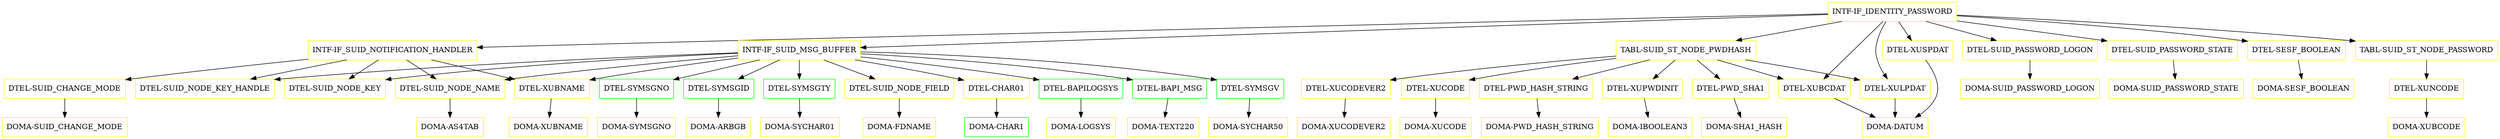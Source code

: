 digraph G {
  "INTF-IF_IDENTITY_PASSWORD" [shape=box,color=yellow];
  "INTF-IF_SUID_NOTIFICATION_HANDLER" [shape=box,color=yellow,URL="./INTF_IF_SUID_NOTIFICATION_HANDLER.html"];
  "DTEL-SUID_CHANGE_MODE" [shape=box,color=yellow,URL="./DTEL_SUID_CHANGE_MODE.html"];
  "DOMA-SUID_CHANGE_MODE" [shape=box,color=yellow,URL="./DOMA_SUID_CHANGE_MODE.html"];
  "DTEL-SUID_NODE_KEY_HANDLE" [shape=box,color=yellow,URL="./DTEL_SUID_NODE_KEY_HANDLE.html"];
  "DTEL-SUID_NODE_KEY" [shape=box,color=yellow,URL="./DTEL_SUID_NODE_KEY.html"];
  "DTEL-SUID_NODE_NAME" [shape=box,color=yellow,URL="./DTEL_SUID_NODE_NAME.html"];
  "DOMA-AS4TAB" [shape=box,color=yellow,URL="./DOMA_AS4TAB.html"];
  "DTEL-XUBNAME" [shape=box,color=yellow,URL="./DTEL_XUBNAME.html"];
  "DOMA-XUBNAME" [shape=box,color=yellow,URL="./DOMA_XUBNAME.html"];
  "INTF-IF_SUID_MSG_BUFFER" [shape=box,color=yellow,URL="./INTF_IF_SUID_MSG_BUFFER.html"];
  "DTEL-BAPILOGSYS" [shape=box,color=green,URL="./DTEL_BAPILOGSYS.html"];
  "DOMA-LOGSYS" [shape=box,color=yellow,URL="./DOMA_LOGSYS.html"];
  "DTEL-BAPI_MSG" [shape=box,color=green,URL="./DTEL_BAPI_MSG.html"];
  "DOMA-TEXT220" [shape=box,color=yellow,URL="./DOMA_TEXT220.html"];
  "DTEL-SYMSGV" [shape=box,color=green,URL="./DTEL_SYMSGV.html"];
  "DOMA-SYCHAR50" [shape=box,color=yellow,URL="./DOMA_SYCHAR50.html"];
  "DTEL-SYMSGNO" [shape=box,color=green,URL="./DTEL_SYMSGNO.html"];
  "DOMA-SYMSGNO" [shape=box,color=yellow,URL="./DOMA_SYMSGNO.html"];
  "DTEL-SYMSGID" [shape=box,color=green,URL="./DTEL_SYMSGID.html"];
  "DOMA-ARBGB" [shape=box,color=yellow,URL="./DOMA_ARBGB.html"];
  "DTEL-SYMSGTY" [shape=box,color=green,URL="./DTEL_SYMSGTY.html"];
  "DOMA-SYCHAR01" [shape=box,color=yellow,URL="./DOMA_SYCHAR01.html"];
  "DTEL-SUID_NODE_FIELD" [shape=box,color=yellow,URL="./DTEL_SUID_NODE_FIELD.html"];
  "DOMA-FDNAME" [shape=box,color=yellow,URL="./DOMA_FDNAME.html"];
  "DTEL-CHAR01" [shape=box,color=yellow,URL="./DTEL_CHAR01.html"];
  "DOMA-CHAR1" [shape=box,color=green,URL="./DOMA_CHAR1.html"];
  "TABL-SUID_ST_NODE_PWDHASH" [shape=box,color=yellow,URL="./TABL_SUID_ST_NODE_PWDHASH.html"];
  "DTEL-PWD_HASH_STRING" [shape=box,color=yellow,URL="./DTEL_PWD_HASH_STRING.html"];
  "DOMA-PWD_HASH_STRING" [shape=box,color=yellow,URL="./DOMA_PWD_HASH_STRING.html"];
  "DTEL-XUPWDINIT" [shape=box,color=yellow,URL="./DTEL_XUPWDINIT.html"];
  "DOMA-IBOOLEAN3" [shape=box,color=yellow,URL="./DOMA_IBOOLEAN3.html"];
  "DTEL-XULPDAT" [shape=box,color=yellow,URL="./DTEL_XULPDAT.html"];
  "DOMA-DATUM" [shape=box,color=yellow,URL="./DOMA_DATUM.html"];
  "DTEL-XUBCDAT" [shape=box,color=yellow,URL="./DTEL_XUBCDAT.html"];
  "DTEL-PWD_SHA1" [shape=box,color=yellow,URL="./DTEL_PWD_SHA1.html"];
  "DOMA-SHA1_HASH" [shape=box,color=yellow,URL="./DOMA_SHA1_HASH.html"];
  "DTEL-XUCODEVER2" [shape=box,color=yellow,URL="./DTEL_XUCODEVER2.html"];
  "DOMA-XUCODEVER2" [shape=box,color=yellow,URL="./DOMA_XUCODEVER2.html"];
  "DTEL-XUCODE" [shape=box,color=yellow,URL="./DTEL_XUCODE.html"];
  "DOMA-XUCODE" [shape=box,color=yellow,URL="./DOMA_XUCODE.html"];
  "DTEL-XUSPDAT" [shape=box,color=yellow,URL="./DTEL_XUSPDAT.html"];
  "DTEL-SUID_PASSWORD_LOGON" [shape=box,color=yellow,URL="./DTEL_SUID_PASSWORD_LOGON.html"];
  "DOMA-SUID_PASSWORD_LOGON" [shape=box,color=yellow,URL="./DOMA_SUID_PASSWORD_LOGON.html"];
  "DTEL-SUID_PASSWORD_STATE" [shape=box,color=yellow,URL="./DTEL_SUID_PASSWORD_STATE.html"];
  "DOMA-SUID_PASSWORD_STATE" [shape=box,color=yellow,URL="./DOMA_SUID_PASSWORD_STATE.html"];
  "DTEL-SESF_BOOLEAN" [shape=box,color=yellow,URL="./DTEL_SESF_BOOLEAN.html"];
  "DOMA-SESF_BOOLEAN" [shape=box,color=yellow,URL="./DOMA_SESF_BOOLEAN.html"];
  "TABL-SUID_ST_NODE_PASSWORD" [shape=box,color=yellow,URL="./TABL_SUID_ST_NODE_PASSWORD.html"];
  "DTEL-XUNCODE" [shape=box,color=yellow,URL="./DTEL_XUNCODE.html"];
  "DOMA-XUBCODE" [shape=box,color=yellow,URL="./DOMA_XUBCODE.html"];
  "INTF-IF_IDENTITY_PASSWORD" -> "TABL-SUID_ST_NODE_PASSWORD";
  "INTF-IF_IDENTITY_PASSWORD" -> "DTEL-SESF_BOOLEAN";
  "INTF-IF_IDENTITY_PASSWORD" -> "DTEL-SUID_PASSWORD_STATE";
  "INTF-IF_IDENTITY_PASSWORD" -> "DTEL-SUID_PASSWORD_LOGON";
  "INTF-IF_IDENTITY_PASSWORD" -> "DTEL-XUBCDAT";
  "INTF-IF_IDENTITY_PASSWORD" -> "DTEL-XULPDAT";
  "INTF-IF_IDENTITY_PASSWORD" -> "DTEL-XUSPDAT";
  "INTF-IF_IDENTITY_PASSWORD" -> "TABL-SUID_ST_NODE_PWDHASH";
  "INTF-IF_IDENTITY_PASSWORD" -> "INTF-IF_SUID_MSG_BUFFER";
  "INTF-IF_IDENTITY_PASSWORD" -> "INTF-IF_SUID_NOTIFICATION_HANDLER";
  "INTF-IF_SUID_NOTIFICATION_HANDLER" -> "DTEL-XUBNAME";
  "INTF-IF_SUID_NOTIFICATION_HANDLER" -> "DTEL-SUID_NODE_NAME";
  "INTF-IF_SUID_NOTIFICATION_HANDLER" -> "DTEL-SUID_NODE_KEY";
  "INTF-IF_SUID_NOTIFICATION_HANDLER" -> "DTEL-SUID_NODE_KEY_HANDLE";
  "INTF-IF_SUID_NOTIFICATION_HANDLER" -> "DTEL-SUID_CHANGE_MODE";
  "DTEL-SUID_CHANGE_MODE" -> "DOMA-SUID_CHANGE_MODE";
  "DTEL-SUID_NODE_NAME" -> "DOMA-AS4TAB";
  "DTEL-XUBNAME" -> "DOMA-XUBNAME";
  "INTF-IF_SUID_MSG_BUFFER" -> "DTEL-CHAR01";
  "INTF-IF_SUID_MSG_BUFFER" -> "DTEL-XUBNAME";
  "INTF-IF_SUID_MSG_BUFFER" -> "DTEL-SUID_NODE_NAME";
  "INTF-IF_SUID_MSG_BUFFER" -> "DTEL-SUID_NODE_KEY";
  "INTF-IF_SUID_MSG_BUFFER" -> "DTEL-SUID_NODE_KEY_HANDLE";
  "INTF-IF_SUID_MSG_BUFFER" -> "DTEL-SUID_NODE_FIELD";
  "INTF-IF_SUID_MSG_BUFFER" -> "DTEL-SYMSGTY";
  "INTF-IF_SUID_MSG_BUFFER" -> "DTEL-SYMSGID";
  "INTF-IF_SUID_MSG_BUFFER" -> "DTEL-SYMSGNO";
  "INTF-IF_SUID_MSG_BUFFER" -> "DTEL-SYMSGV";
  "INTF-IF_SUID_MSG_BUFFER" -> "DTEL-BAPI_MSG";
  "INTF-IF_SUID_MSG_BUFFER" -> "DTEL-BAPILOGSYS";
  "DTEL-BAPILOGSYS" -> "DOMA-LOGSYS";
  "DTEL-BAPI_MSG" -> "DOMA-TEXT220";
  "DTEL-SYMSGV" -> "DOMA-SYCHAR50";
  "DTEL-SYMSGNO" -> "DOMA-SYMSGNO";
  "DTEL-SYMSGID" -> "DOMA-ARBGB";
  "DTEL-SYMSGTY" -> "DOMA-SYCHAR01";
  "DTEL-SUID_NODE_FIELD" -> "DOMA-FDNAME";
  "DTEL-CHAR01" -> "DOMA-CHAR1";
  "TABL-SUID_ST_NODE_PWDHASH" -> "DTEL-XUCODE";
  "TABL-SUID_ST_NODE_PWDHASH" -> "DTEL-XUCODEVER2";
  "TABL-SUID_ST_NODE_PWDHASH" -> "DTEL-PWD_SHA1";
  "TABL-SUID_ST_NODE_PWDHASH" -> "DTEL-XUBCDAT";
  "TABL-SUID_ST_NODE_PWDHASH" -> "DTEL-XULPDAT";
  "TABL-SUID_ST_NODE_PWDHASH" -> "DTEL-XUPWDINIT";
  "TABL-SUID_ST_NODE_PWDHASH" -> "DTEL-PWD_HASH_STRING";
  "DTEL-PWD_HASH_STRING" -> "DOMA-PWD_HASH_STRING";
  "DTEL-XUPWDINIT" -> "DOMA-IBOOLEAN3";
  "DTEL-XULPDAT" -> "DOMA-DATUM";
  "DTEL-XUBCDAT" -> "DOMA-DATUM";
  "DTEL-PWD_SHA1" -> "DOMA-SHA1_HASH";
  "DTEL-XUCODEVER2" -> "DOMA-XUCODEVER2";
  "DTEL-XUCODE" -> "DOMA-XUCODE";
  "DTEL-XUSPDAT" -> "DOMA-DATUM";
  "DTEL-SUID_PASSWORD_LOGON" -> "DOMA-SUID_PASSWORD_LOGON";
  "DTEL-SUID_PASSWORD_STATE" -> "DOMA-SUID_PASSWORD_STATE";
  "DTEL-SESF_BOOLEAN" -> "DOMA-SESF_BOOLEAN";
  "TABL-SUID_ST_NODE_PASSWORD" -> "DTEL-XUNCODE";
  "DTEL-XUNCODE" -> "DOMA-XUBCODE";
}
